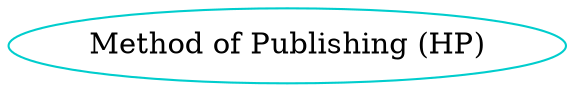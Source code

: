 digraph hp {
    
	/* definitions for each type component */
	HP 	    [shape=oval, color=cyan3, label="Method of Publishing (HP)"];
}

/* dot -Tpng sample.dot -o sample.png */
